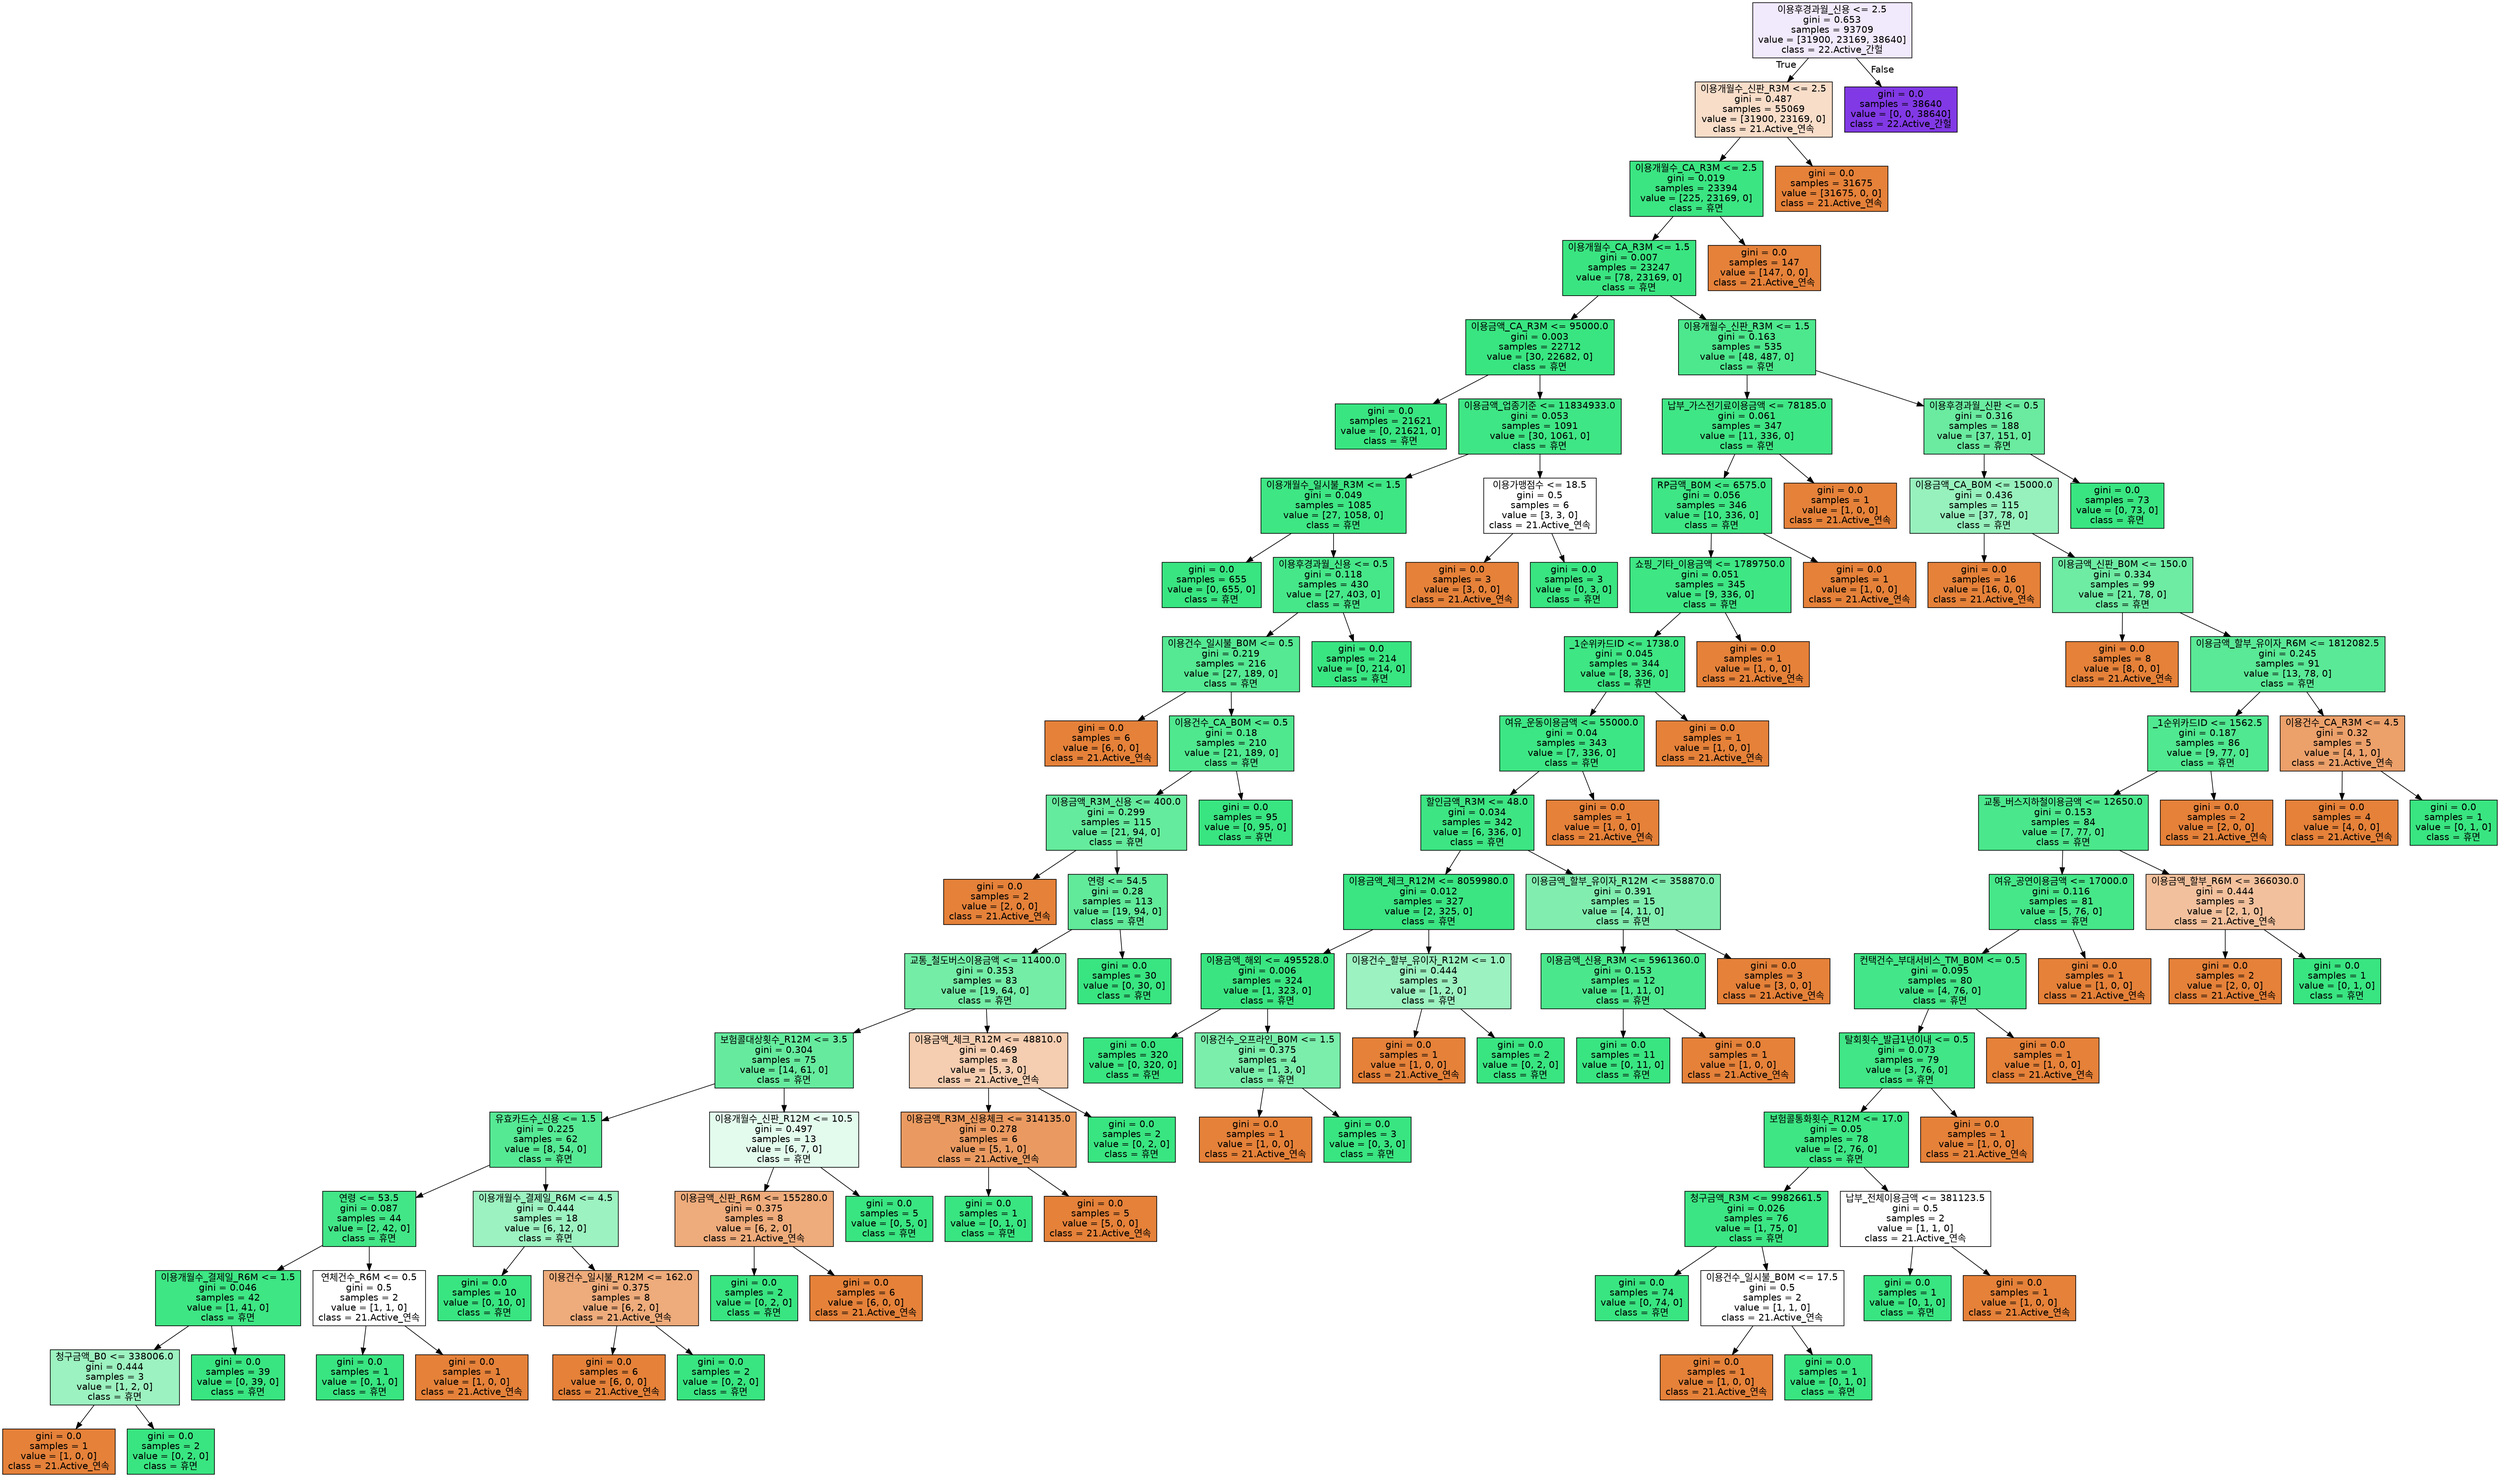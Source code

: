 digraph Tree {
node [shape=box, style="filled", color="black", fontname="helvetica"] ;
edge [fontname="helvetica"] ;
0 [label="이용후경과월_신용 <= 2.5\ngini = 0.653\nsamples = 93709\nvalue = [31900, 23169, 38640]\nclass = 22.Active_간헐", fillcolor="#f1e9fc"] ;
1 [label="이용개월수_신판_R3M <= 2.5\ngini = 0.487\nsamples = 55069\nvalue = [31900, 23169, 0]\nclass = 21.Active_연속", fillcolor="#f8ddc9"] ;
0 -> 1 [labeldistance=2.5, labelangle=45, headlabel="True"] ;
2 [label="이용개월수_CA_R3M <= 2.5\ngini = 0.019\nsamples = 23394\nvalue = [225, 23169, 0]\nclass = 휴면", fillcolor="#3be582"] ;
1 -> 2 ;
3 [label="이용개월수_CA_R3M <= 1.5\ngini = 0.007\nsamples = 23247\nvalue = [78, 23169, 0]\nclass = 휴면", fillcolor="#3ae581"] ;
2 -> 3 ;
4 [label="이용금액_CA_R3M <= 95000.0\ngini = 0.003\nsamples = 22712\nvalue = [30, 22682, 0]\nclass = 휴면", fillcolor="#39e581"] ;
3 -> 4 ;
5 [label="gini = 0.0\nsamples = 21621\nvalue = [0, 21621, 0]\nclass = 휴면", fillcolor="#39e581"] ;
4 -> 5 ;
6 [label="이용금액_업종기준 <= 11834933.0\ngini = 0.053\nsamples = 1091\nvalue = [30, 1061, 0]\nclass = 휴면", fillcolor="#3fe685"] ;
4 -> 6 ;
7 [label="이용개월수_일시불_R3M <= 1.5\ngini = 0.049\nsamples = 1085\nvalue = [27, 1058, 0]\nclass = 휴면", fillcolor="#3ee684"] ;
6 -> 7 ;
8 [label="gini = 0.0\nsamples = 655\nvalue = [0, 655, 0]\nclass = 휴면", fillcolor="#39e581"] ;
7 -> 8 ;
9 [label="이용후경과월_신용 <= 0.5\ngini = 0.118\nsamples = 430\nvalue = [27, 403, 0]\nclass = 휴면", fillcolor="#46e789"] ;
7 -> 9 ;
10 [label="이용건수_일시불_B0M <= 0.5\ngini = 0.219\nsamples = 216\nvalue = [27, 189, 0]\nclass = 휴면", fillcolor="#55e993"] ;
9 -> 10 ;
11 [label="gini = 0.0\nsamples = 6\nvalue = [6, 0, 0]\nclass = 21.Active_연속", fillcolor="#e58139"] ;
10 -> 11 ;
12 [label="이용건수_CA_B0M <= 0.5\ngini = 0.18\nsamples = 210\nvalue = [21, 189, 0]\nclass = 휴면", fillcolor="#4fe88f"] ;
10 -> 12 ;
13 [label="이용금액_R3M_신용 <= 400.0\ngini = 0.299\nsamples = 115\nvalue = [21, 94, 0]\nclass = 휴면", fillcolor="#65eb9d"] ;
12 -> 13 ;
14 [label="gini = 0.0\nsamples = 2\nvalue = [2, 0, 0]\nclass = 21.Active_연속", fillcolor="#e58139"] ;
13 -> 14 ;
15 [label="연령 <= 54.5\ngini = 0.28\nsamples = 113\nvalue = [19, 94, 0]\nclass = 휴면", fillcolor="#61ea9a"] ;
13 -> 15 ;
16 [label="교통_철도버스이용금액 <= 11400.0\ngini = 0.353\nsamples = 83\nvalue = [19, 64, 0]\nclass = 휴면", fillcolor="#74eda6"] ;
15 -> 16 ;
17 [label="보험콜대상횟수_R12M <= 3.5\ngini = 0.304\nsamples = 75\nvalue = [14, 61, 0]\nclass = 휴면", fillcolor="#66eb9e"] ;
16 -> 17 ;
18 [label="유효카드수_신용 <= 1.5\ngini = 0.225\nsamples = 62\nvalue = [8, 54, 0]\nclass = 휴면", fillcolor="#56e994"] ;
17 -> 18 ;
19 [label="연령 <= 53.5\ngini = 0.087\nsamples = 44\nvalue = [2, 42, 0]\nclass = 휴면", fillcolor="#42e687"] ;
18 -> 19 ;
20 [label="이용개월수_결제일_R6M <= 1.5\ngini = 0.046\nsamples = 42\nvalue = [1, 41, 0]\nclass = 휴면", fillcolor="#3ee684"] ;
19 -> 20 ;
21 [label="청구금액_B0 <= 338006.0\ngini = 0.444\nsamples = 3\nvalue = [1, 2, 0]\nclass = 휴면", fillcolor="#9cf2c0"] ;
20 -> 21 ;
22 [label="gini = 0.0\nsamples = 1\nvalue = [1, 0, 0]\nclass = 21.Active_연속", fillcolor="#e58139"] ;
21 -> 22 ;
23 [label="gini = 0.0\nsamples = 2\nvalue = [0, 2, 0]\nclass = 휴면", fillcolor="#39e581"] ;
21 -> 23 ;
24 [label="gini = 0.0\nsamples = 39\nvalue = [0, 39, 0]\nclass = 휴면", fillcolor="#39e581"] ;
20 -> 24 ;
25 [label="연체건수_R6M <= 0.5\ngini = 0.5\nsamples = 2\nvalue = [1, 1, 0]\nclass = 21.Active_연속", fillcolor="#ffffff"] ;
19 -> 25 ;
26 [label="gini = 0.0\nsamples = 1\nvalue = [0, 1, 0]\nclass = 휴면", fillcolor="#39e581"] ;
25 -> 26 ;
27 [label="gini = 0.0\nsamples = 1\nvalue = [1, 0, 0]\nclass = 21.Active_연속", fillcolor="#e58139"] ;
25 -> 27 ;
28 [label="이용개월수_결제일_R6M <= 4.5\ngini = 0.444\nsamples = 18\nvalue = [6, 12, 0]\nclass = 휴면", fillcolor="#9cf2c0"] ;
18 -> 28 ;
29 [label="gini = 0.0\nsamples = 10\nvalue = [0, 10, 0]\nclass = 휴면", fillcolor="#39e581"] ;
28 -> 29 ;
30 [label="이용건수_일시불_R12M <= 162.0\ngini = 0.375\nsamples = 8\nvalue = [6, 2, 0]\nclass = 21.Active_연속", fillcolor="#eeab7b"] ;
28 -> 30 ;
31 [label="gini = 0.0\nsamples = 6\nvalue = [6, 0, 0]\nclass = 21.Active_연속", fillcolor="#e58139"] ;
30 -> 31 ;
32 [label="gini = 0.0\nsamples = 2\nvalue = [0, 2, 0]\nclass = 휴면", fillcolor="#39e581"] ;
30 -> 32 ;
33 [label="이용개월수_신판_R12M <= 10.5\ngini = 0.497\nsamples = 13\nvalue = [6, 7, 0]\nclass = 휴면", fillcolor="#e3fbed"] ;
17 -> 33 ;
34 [label="이용금액_신판_R6M <= 155280.0\ngini = 0.375\nsamples = 8\nvalue = [6, 2, 0]\nclass = 21.Active_연속", fillcolor="#eeab7b"] ;
33 -> 34 ;
35 [label="gini = 0.0\nsamples = 2\nvalue = [0, 2, 0]\nclass = 휴면", fillcolor="#39e581"] ;
34 -> 35 ;
36 [label="gini = 0.0\nsamples = 6\nvalue = [6, 0, 0]\nclass = 21.Active_연속", fillcolor="#e58139"] ;
34 -> 36 ;
37 [label="gini = 0.0\nsamples = 5\nvalue = [0, 5, 0]\nclass = 휴면", fillcolor="#39e581"] ;
33 -> 37 ;
38 [label="이용금액_체크_R12M <= 48810.0\ngini = 0.469\nsamples = 8\nvalue = [5, 3, 0]\nclass = 21.Active_연속", fillcolor="#f5cdb0"] ;
16 -> 38 ;
39 [label="이용금액_R3M_신용체크 <= 314135.0\ngini = 0.278\nsamples = 6\nvalue = [5, 1, 0]\nclass = 21.Active_연속", fillcolor="#ea9a61"] ;
38 -> 39 ;
40 [label="gini = 0.0\nsamples = 1\nvalue = [0, 1, 0]\nclass = 휴면", fillcolor="#39e581"] ;
39 -> 40 ;
41 [label="gini = 0.0\nsamples = 5\nvalue = [5, 0, 0]\nclass = 21.Active_연속", fillcolor="#e58139"] ;
39 -> 41 ;
42 [label="gini = 0.0\nsamples = 2\nvalue = [0, 2, 0]\nclass = 휴면", fillcolor="#39e581"] ;
38 -> 42 ;
43 [label="gini = 0.0\nsamples = 30\nvalue = [0, 30, 0]\nclass = 휴면", fillcolor="#39e581"] ;
15 -> 43 ;
44 [label="gini = 0.0\nsamples = 95\nvalue = [0, 95, 0]\nclass = 휴면", fillcolor="#39e581"] ;
12 -> 44 ;
45 [label="gini = 0.0\nsamples = 214\nvalue = [0, 214, 0]\nclass = 휴면", fillcolor="#39e581"] ;
9 -> 45 ;
46 [label="이용가맹점수 <= 18.5\ngini = 0.5\nsamples = 6\nvalue = [3, 3, 0]\nclass = 21.Active_연속", fillcolor="#ffffff"] ;
6 -> 46 ;
47 [label="gini = 0.0\nsamples = 3\nvalue = [3, 0, 0]\nclass = 21.Active_연속", fillcolor="#e58139"] ;
46 -> 47 ;
48 [label="gini = 0.0\nsamples = 3\nvalue = [0, 3, 0]\nclass = 휴면", fillcolor="#39e581"] ;
46 -> 48 ;
49 [label="이용개월수_신판_R3M <= 1.5\ngini = 0.163\nsamples = 535\nvalue = [48, 487, 0]\nclass = 휴면", fillcolor="#4de88d"] ;
3 -> 49 ;
50 [label="납부_가스전기료이용금액 <= 78185.0\ngini = 0.061\nsamples = 347\nvalue = [11, 336, 0]\nclass = 휴면", fillcolor="#3fe685"] ;
49 -> 50 ;
51 [label="RP금액_B0M <= 6575.0\ngini = 0.056\nsamples = 346\nvalue = [10, 336, 0]\nclass = 휴면", fillcolor="#3fe685"] ;
50 -> 51 ;
52 [label="쇼핑_기타_이용금액 <= 1789750.0\ngini = 0.051\nsamples = 345\nvalue = [9, 336, 0]\nclass = 휴면", fillcolor="#3ee684"] ;
51 -> 52 ;
53 [label="_1순위카드ID <= 1738.0\ngini = 0.045\nsamples = 344\nvalue = [8, 336, 0]\nclass = 휴면", fillcolor="#3ee684"] ;
52 -> 53 ;
54 [label="여유_운동이용금액 <= 55000.0\ngini = 0.04\nsamples = 343\nvalue = [7, 336, 0]\nclass = 휴면", fillcolor="#3de684"] ;
53 -> 54 ;
55 [label="할인금액_R3M <= 48.0\ngini = 0.034\nsamples = 342\nvalue = [6, 336, 0]\nclass = 휴면", fillcolor="#3de583"] ;
54 -> 55 ;
56 [label="이용금액_체크_R12M <= 8059980.0\ngini = 0.012\nsamples = 327\nvalue = [2, 325, 0]\nclass = 휴면", fillcolor="#3ae582"] ;
55 -> 56 ;
57 [label="이용금액_해외 <= 495528.0\ngini = 0.006\nsamples = 324\nvalue = [1, 323, 0]\nclass = 휴면", fillcolor="#3ae581"] ;
56 -> 57 ;
58 [label="gini = 0.0\nsamples = 320\nvalue = [0, 320, 0]\nclass = 휴면", fillcolor="#39e581"] ;
57 -> 58 ;
59 [label="이용건수_오프라인_B0M <= 1.5\ngini = 0.375\nsamples = 4\nvalue = [1, 3, 0]\nclass = 휴면", fillcolor="#7beeab"] ;
57 -> 59 ;
60 [label="gini = 0.0\nsamples = 1\nvalue = [1, 0, 0]\nclass = 21.Active_연속", fillcolor="#e58139"] ;
59 -> 60 ;
61 [label="gini = 0.0\nsamples = 3\nvalue = [0, 3, 0]\nclass = 휴면", fillcolor="#39e581"] ;
59 -> 61 ;
62 [label="이용건수_할부_유이자_R12M <= 1.0\ngini = 0.444\nsamples = 3\nvalue = [1, 2, 0]\nclass = 휴면", fillcolor="#9cf2c0"] ;
56 -> 62 ;
63 [label="gini = 0.0\nsamples = 1\nvalue = [1, 0, 0]\nclass = 21.Active_연속", fillcolor="#e58139"] ;
62 -> 63 ;
64 [label="gini = 0.0\nsamples = 2\nvalue = [0, 2, 0]\nclass = 휴면", fillcolor="#39e581"] ;
62 -> 64 ;
65 [label="이용금액_할부_유이자_R12M <= 358870.0\ngini = 0.391\nsamples = 15\nvalue = [4, 11, 0]\nclass = 휴면", fillcolor="#81eeaf"] ;
55 -> 65 ;
66 [label="이용금액_신용_R3M <= 5961360.0\ngini = 0.153\nsamples = 12\nvalue = [1, 11, 0]\nclass = 휴면", fillcolor="#4be78c"] ;
65 -> 66 ;
67 [label="gini = 0.0\nsamples = 11\nvalue = [0, 11, 0]\nclass = 휴면", fillcolor="#39e581"] ;
66 -> 67 ;
68 [label="gini = 0.0\nsamples = 1\nvalue = [1, 0, 0]\nclass = 21.Active_연속", fillcolor="#e58139"] ;
66 -> 68 ;
69 [label="gini = 0.0\nsamples = 3\nvalue = [3, 0, 0]\nclass = 21.Active_연속", fillcolor="#e58139"] ;
65 -> 69 ;
70 [label="gini = 0.0\nsamples = 1\nvalue = [1, 0, 0]\nclass = 21.Active_연속", fillcolor="#e58139"] ;
54 -> 70 ;
71 [label="gini = 0.0\nsamples = 1\nvalue = [1, 0, 0]\nclass = 21.Active_연속", fillcolor="#e58139"] ;
53 -> 71 ;
72 [label="gini = 0.0\nsamples = 1\nvalue = [1, 0, 0]\nclass = 21.Active_연속", fillcolor="#e58139"] ;
52 -> 72 ;
73 [label="gini = 0.0\nsamples = 1\nvalue = [1, 0, 0]\nclass = 21.Active_연속", fillcolor="#e58139"] ;
51 -> 73 ;
74 [label="gini = 0.0\nsamples = 1\nvalue = [1, 0, 0]\nclass = 21.Active_연속", fillcolor="#e58139"] ;
50 -> 74 ;
75 [label="이용후경과월_신판 <= 0.5\ngini = 0.316\nsamples = 188\nvalue = [37, 151, 0]\nclass = 휴면", fillcolor="#6aeba0"] ;
49 -> 75 ;
76 [label="이용금액_CA_B0M <= 15000.0\ngini = 0.436\nsamples = 115\nvalue = [37, 78, 0]\nclass = 휴면", fillcolor="#97f1bd"] ;
75 -> 76 ;
77 [label="gini = 0.0\nsamples = 16\nvalue = [16, 0, 0]\nclass = 21.Active_연속", fillcolor="#e58139"] ;
76 -> 77 ;
78 [label="이용금액_신판_B0M <= 150.0\ngini = 0.334\nsamples = 99\nvalue = [21, 78, 0]\nclass = 휴면", fillcolor="#6eeca3"] ;
76 -> 78 ;
79 [label="gini = 0.0\nsamples = 8\nvalue = [8, 0, 0]\nclass = 21.Active_연속", fillcolor="#e58139"] ;
78 -> 79 ;
80 [label="이용금액_할부_유이자_R6M <= 1812082.5\ngini = 0.245\nsamples = 91\nvalue = [13, 78, 0]\nclass = 휴면", fillcolor="#5ae996"] ;
78 -> 80 ;
81 [label="_1순위카드ID <= 1562.5\ngini = 0.187\nsamples = 86\nvalue = [9, 77, 0]\nclass = 휴면", fillcolor="#50e890"] ;
80 -> 81 ;
82 [label="교통_버스지하철이용금액 <= 12650.0\ngini = 0.153\nsamples = 84\nvalue = [7, 77, 0]\nclass = 휴면", fillcolor="#4be78c"] ;
81 -> 82 ;
83 [label="여유_공연이용금액 <= 17000.0\ngini = 0.116\nsamples = 81\nvalue = [5, 76, 0]\nclass = 휴면", fillcolor="#46e789"] ;
82 -> 83 ;
84 [label="컨택건수_부대서비스_TM_B0M <= 0.5\ngini = 0.095\nsamples = 80\nvalue = [4, 76, 0]\nclass = 휴면", fillcolor="#43e688"] ;
83 -> 84 ;
85 [label="탈회횟수_발급1년이내 <= 0.5\ngini = 0.073\nsamples = 79\nvalue = [3, 76, 0]\nclass = 휴면", fillcolor="#41e686"] ;
84 -> 85 ;
86 [label="보험콜통화횟수_R12M <= 17.0\ngini = 0.05\nsamples = 78\nvalue = [2, 76, 0]\nclass = 휴면", fillcolor="#3ee684"] ;
85 -> 86 ;
87 [label="청구금액_R3M <= 9982661.5\ngini = 0.026\nsamples = 76\nvalue = [1, 75, 0]\nclass = 휴면", fillcolor="#3ce583"] ;
86 -> 87 ;
88 [label="gini = 0.0\nsamples = 74\nvalue = [0, 74, 0]\nclass = 휴면", fillcolor="#39e581"] ;
87 -> 88 ;
89 [label="이용건수_일시불_B0M <= 17.5\ngini = 0.5\nsamples = 2\nvalue = [1, 1, 0]\nclass = 21.Active_연속", fillcolor="#ffffff"] ;
87 -> 89 ;
90 [label="gini = 0.0\nsamples = 1\nvalue = [1, 0, 0]\nclass = 21.Active_연속", fillcolor="#e58139"] ;
89 -> 90 ;
91 [label="gini = 0.0\nsamples = 1\nvalue = [0, 1, 0]\nclass = 휴면", fillcolor="#39e581"] ;
89 -> 91 ;
92 [label="납부_전체이용금액 <= 381123.5\ngini = 0.5\nsamples = 2\nvalue = [1, 1, 0]\nclass = 21.Active_연속", fillcolor="#ffffff"] ;
86 -> 92 ;
93 [label="gini = 0.0\nsamples = 1\nvalue = [0, 1, 0]\nclass = 휴면", fillcolor="#39e581"] ;
92 -> 93 ;
94 [label="gini = 0.0\nsamples = 1\nvalue = [1, 0, 0]\nclass = 21.Active_연속", fillcolor="#e58139"] ;
92 -> 94 ;
95 [label="gini = 0.0\nsamples = 1\nvalue = [1, 0, 0]\nclass = 21.Active_연속", fillcolor="#e58139"] ;
85 -> 95 ;
96 [label="gini = 0.0\nsamples = 1\nvalue = [1, 0, 0]\nclass = 21.Active_연속", fillcolor="#e58139"] ;
84 -> 96 ;
97 [label="gini = 0.0\nsamples = 1\nvalue = [1, 0, 0]\nclass = 21.Active_연속", fillcolor="#e58139"] ;
83 -> 97 ;
98 [label="이용금액_할부_R6M <= 366030.0\ngini = 0.444\nsamples = 3\nvalue = [2, 1, 0]\nclass = 21.Active_연속", fillcolor="#f2c09c"] ;
82 -> 98 ;
99 [label="gini = 0.0\nsamples = 2\nvalue = [2, 0, 0]\nclass = 21.Active_연속", fillcolor="#e58139"] ;
98 -> 99 ;
100 [label="gini = 0.0\nsamples = 1\nvalue = [0, 1, 0]\nclass = 휴면", fillcolor="#39e581"] ;
98 -> 100 ;
101 [label="gini = 0.0\nsamples = 2\nvalue = [2, 0, 0]\nclass = 21.Active_연속", fillcolor="#e58139"] ;
81 -> 101 ;
102 [label="이용건수_CA_R3M <= 4.5\ngini = 0.32\nsamples = 5\nvalue = [4, 1, 0]\nclass = 21.Active_연속", fillcolor="#eca06a"] ;
80 -> 102 ;
103 [label="gini = 0.0\nsamples = 4\nvalue = [4, 0, 0]\nclass = 21.Active_연속", fillcolor="#e58139"] ;
102 -> 103 ;
104 [label="gini = 0.0\nsamples = 1\nvalue = [0, 1, 0]\nclass = 휴면", fillcolor="#39e581"] ;
102 -> 104 ;
105 [label="gini = 0.0\nsamples = 73\nvalue = [0, 73, 0]\nclass = 휴면", fillcolor="#39e581"] ;
75 -> 105 ;
106 [label="gini = 0.0\nsamples = 147\nvalue = [147, 0, 0]\nclass = 21.Active_연속", fillcolor="#e58139"] ;
2 -> 106 ;
107 [label="gini = 0.0\nsamples = 31675\nvalue = [31675, 0, 0]\nclass = 21.Active_연속", fillcolor="#e58139"] ;
1 -> 107 ;
108 [label="gini = 0.0\nsamples = 38640\nvalue = [0, 0, 38640]\nclass = 22.Active_간헐", fillcolor="#8139e5"] ;
0 -> 108 [labeldistance=2.5, labelangle=-45, headlabel="False"] ;
}